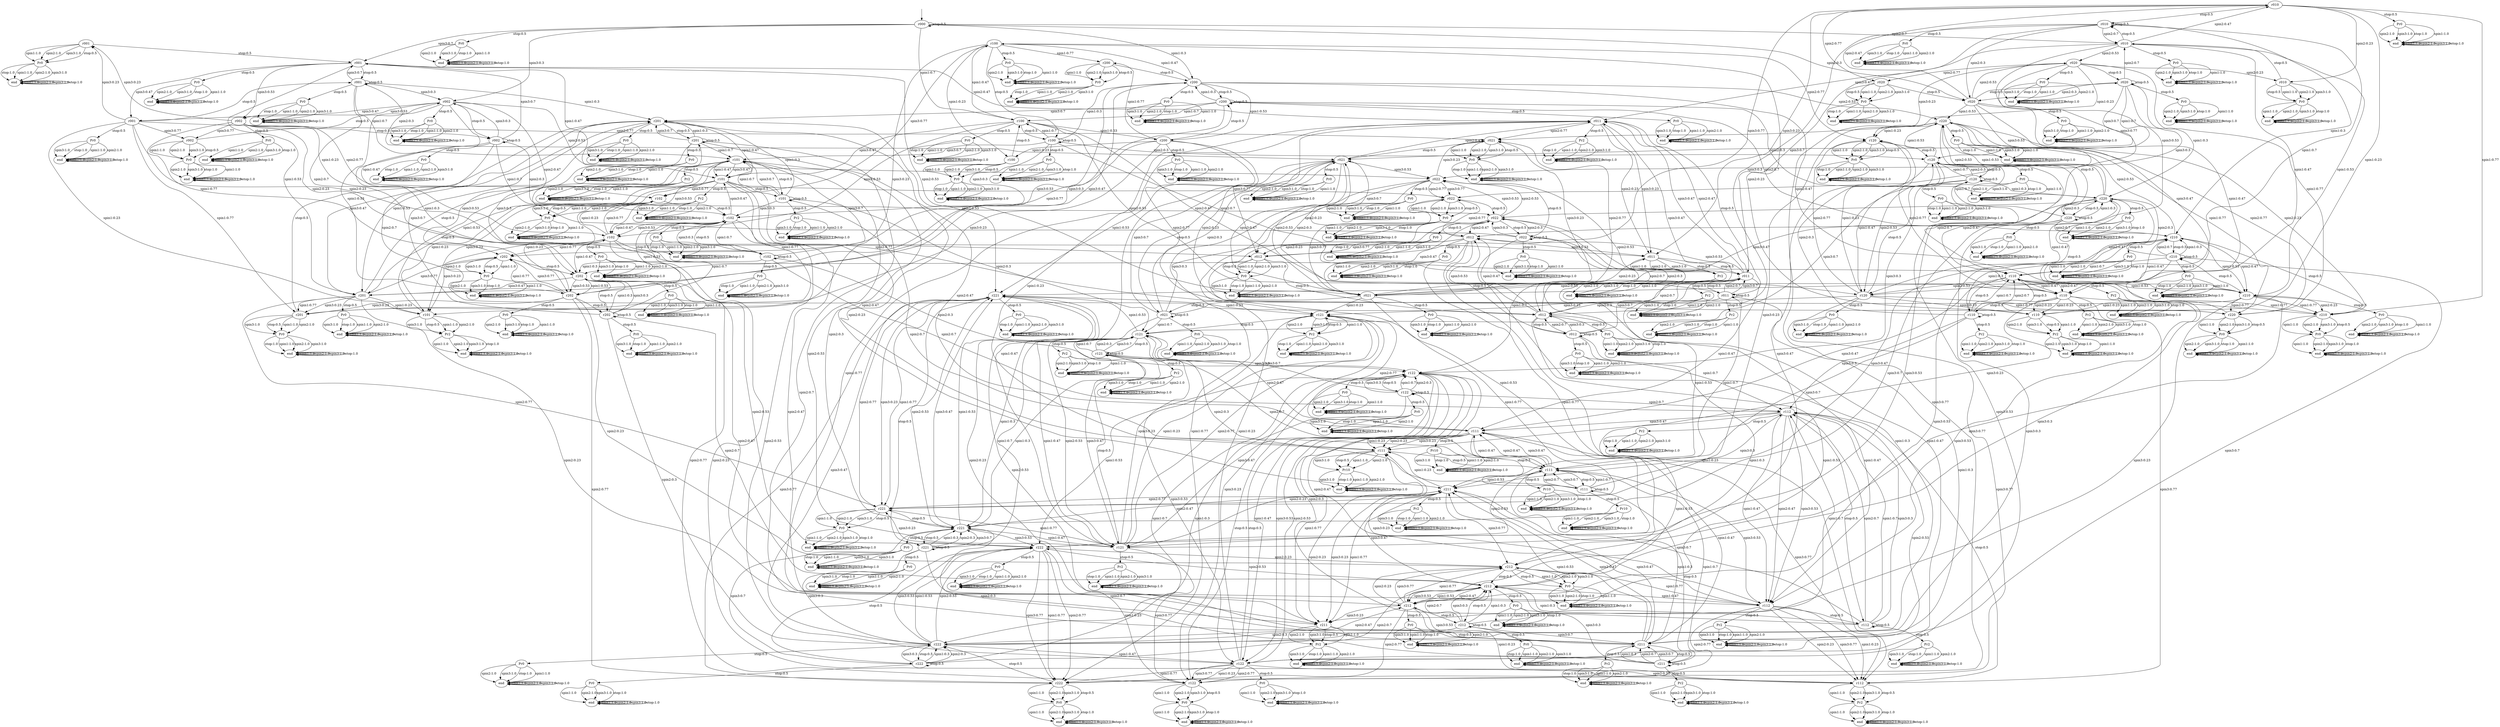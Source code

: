 digraph slot_machine {
263 [label="Pr0"];
308 [label="end"];
163 [label="r012"];
131 [label="Pr0"];
143 [label="end"];
101 [label="r210"];
32 [label="Pr0"];
77 [label="end"];
292 [label="end"];
280 [label="Pr0"];
226 [label="end"];
15 [label="r120"];
19 [label="r201"];
81 [label="r001"];
115 [label="Pr0"];
182 [label="r220"];
49 [label="Pr2"];
244 [label="r022"];
61 [label="end"];
264 [label="Pr0"];
309 [label="end"];
162 [label="r011"];
97 [label="r122"];
144 [label="end"];
132 [label="Pr0"];
198 [label="Pr2"];
33 [label="Pr0"];
78 [label="end"];
119 [label="Pr10"];
281 [label="Pr0"];
293 [label="end"];
227 [label="end"];
18 [label="r200"];
62 [label="end"];
50 [label="Pr0"];
116 [label="Pr2"];
243 [label="r021"];
247 [label="r102"];
265 [label="Pr0"];
310 [label="end"];
199 [label="Pr0"];
211 [label="end"];
1 [label="r001"];
145 [label="end"];
164 [label="r020"];
168 [label="r101"];
34 [label="Pr0"];
79 [label="end"];
103 [label="r212"];
249 [label="r111"];
294 [label="end"];
282 [label="Pr0"];
228 [label="end"];
117 [label="Pr0"];
17 [label="r122"];
51 [label="Pr0"];
184 [label="r222"];
63 [label="end"];
40 [label="Pr10"];
311 [label="end"];
212 [label="end"];
266 [label="Pr2"];
146 [label="end"];
200 [label="Pr2"];
0 [label="r000"];
35 [label="Pr0"];
80 [label="end"];
167 [label="r100"];
102 [label="r211"];
248 [label="r110"];
283 [label="Pr0"];
295 [label="end"];
229 [label="end"];
16 [label="r121"];
20 [label="r202"];
64 [label="end"];
82 [label="r002"];
52 [label="Pr0"];
118 [label="Pr2"];
183 [label="r221"];
104 [label="r220"];
267 [label="Pr0"];
312 [label="end"];
201 [label="Pr0"];
213 [label="end"];
147 [label="end"];
36 [label="Pr0"];
166 [label="r022"];
296 [label="end"];
185 [label="Pr0"];
230 [label="end"];
284 [label="Pr2"];
254 [label="r200"];
53 [label="Pr0"];
65 [label="end"];
22 [label="r211"];
84 [label="r011"];
268 [label="Pr0"];
313 [label="end"];
214 [label="end"];
202 [label="Pr0"];
148 [label="end"];
2 [label="r002"];
37 [label="Pr2"];
165 [label="r021"];
169 [label="r102"];
285 [label="Pr0"];
250 [label="r112"];
297 [label="end"];
186 [label="Pr0"];
231 [label="end"];
66 [label="end"];
120 [label="Pr2"];
21 [label="r210"];
83 [label="r010"];
171 [label="r111"];
269 [label="Pr0"];
314 [label="end"];
106 [label="r222"];
203 [label="Pr0"];
215 [label="end"];
149 [label="end"];
275 [label="Pr10"];
38 [label="Pr0"];
4 [label="r011"];
298 [label="end"];
286 [label="Pr0"];
89 [label="r100"];
187 [label="Pr0"];
232 [label="end"];
121 [label="Pr0"];
252 [label="r121"];
256 [label="r202"];
133 [label="end"];
67 [label="end"];
170 [label="r110"];
270 [label="Pr0"];
105 [label="r221"];
216 [label="end"];
204 [label="Pr0"];
150 [label="end"];
39 [label="Pr2"];
3 [label="r010"];
287 [label="Pr0"];
299 [label="end"];
233 [label="end"];
134 [label="end"];
188 [label="Pr2"];
68 [label="end"];
251 [label="r120"];
255 [label="r201"];
122 [label="Pr2"];
23 [label="r212"];
85 [label="r012"];
271 [label="Pr0"];
205 [label="Pr0"];
9 [label="r100"];
217 [label="end"];
176 [label="r200"];
151 [label="end"];
238 [label="r002"];
258 [label="r211"];
300 [label="end"];
288 [label="Pr0"];
189 [label="Pr0"];
234 [label="end"];
25 [label="r221"];
87 [label="r021"];
91 [label="r102"];
123 [label="Pr0"];
135 [label="end"];
69 [label="end"];
172 [label="r112"];
218 [label="end"];
272 [label="Pr2"];
107 [label="Pr0"];
152 [label="end"];
206 [label="Pr2"];
41 [label="Pr2"];
237 [label="r001"];
257 [label="r210"];
5 [label="r012"];
301 [label="end"];
190 [label="Pr0"];
235 [label="end"];
24 [label="r220"];
86 [label="r020"];
90 [label="r101"];
136 [label="end"];
124 [label="Pr0"];
70 [label="end"];
253 [label="r122"];
273 [label="Pr0"];
207 [label="Pr0"];
219 [label="end"];
7 [label="r021"];
11 [label="r102"];
108 [label="Pr0"];
153 [label="end"];
54 [label="end"];
174 [label="r121"];
178 [label="r202"];
42 [label="Pr0"];
302 [label="end"];
191 [label="Pr0"];
236 [label="end"];
125 [label="Pr0"];
137 [label="end"];
71 [label="end"];
92 [label="r110"];
197 [label="Pr10"];
239 [label="r010"];
220 [label="end"];
208 [label="Pr0"];
274 [label="Pr2"];
109 [label="Pr0"];
154 [label="end"];
6 [label="r020"];
10 [label="r101"];
43 [label="Pr2"];
173 [label="r120"];
177 [label="r201"];
55 [label="end"];
259 [label="r212"];
303 [label="end"];
192 [label="Pr0"];
138 [label="end"];
126 [label="Pr0"];
26 [label="r222"];
27 [label="Pr0"];
72 [label="end"];
88 [label="r022"];
209 [label="Pr0"];
221 [label="end"];
155 [label="end"];
56 [label="end"];
44 [label="Pr0"];
110 [label="Pr2"];
12 [label="r110"];
98 [label="r200"];
304 [label="end"];
193 [label="Pr0"];
127 [label="Pr0"];
261 [label="r221"];
139 [label="end"];
28 [label="Pr0"];
73 [label="end"];
159 [label="r001"];
94 [label="r112"];
179 [label="r210"];
241 [label="r012"];
222 [label="end"];
210 [label="Pr0"];
276 [label="Pr2"];
111 [label="Pr0"];
156 [label="end"];
45 [label="Pr0"];
8 [label="r022"];
57 [label="end"];
175 [label="r122"];
305 [label="end"];
140 [label="end"];
260 [label="r220"];
194 [label="Pr2"];
29 [label="Pr0"];
74 [label="end"];
128 [label="Pr2"];
93 [label="r111"];
277 [label="Pr0"];
240 [label="r011"];
289 [label="end"];
223 [label="end"];
112 [label="Pr0"];
157 [label="end"];
58 [label="end"];
46 [label="Pr0"];
14 [label="r112"];
161 [label="r010"];
306 [label="end"];
96 [label="r121"];
100 [label="r202"];
195 [label="Pr0"];
129 [label="Pr0"];
141 [label="end"];
30 [label="Pr0"];
75 [label="end"];
181 [label="r212"];
290 [label="end"];
224 [label="end"];
278 [label="Pr2"];
113 [label="Pr0"];
158 [label="end"];
47 [label="Pr0"];
242 [label="r020"];
246 [label="r101"];
59 [label="end"];
13 [label="r111"];
307 [label="end"];
95 [label="r120"];
99 [label="r201"];
142 [label="end"];
130 [label="Pr0"];
196 [label="Pr2"];
76 [label="end"];
262 [label="r222"];
31 [label="Pr2"];
160 [label="r002"];
279 [label="Pr0"];
180 [label="r211"];
291 [label="end"];
225 [label="end"];
114 [label="Pr0"];
60 [label="end"];
245 [label="r100"];
48 [label="Pr0"];
263 -> 289  [label="spin1:1.0"];
263 -> 289  [label="spin2:1.0"];
263 -> 289  [label="spin3:1.0"];
263 -> 289  [label="stop:1.0"];
308 -> 308  [label="spin1:1.0"];
308 -> 308  [label="spin2:1.0"];
308 -> 308  [label="spin3:1.0"];
308 -> 308  [label="stop:1.0"];
163 -> 250  [label="spin1:0.23"];
163 -> 259  [label="spin1:0.77"];
163 -> 244  [label="spin2:0.77"];
163 -> 241  [label="spin2:0.23"];
163 -> 240  [label="spin3:0.23"];
163 -> 241  [label="spin3:0.77"];
163 -> 5  [label="stop:0.5"];
163 -> 189  [label="stop:0.5"];
131 -> 157  [label="spin1:1.0"];
131 -> 157  [label="spin2:1.0"];
131 -> 157  [label="spin3:1.0"];
131 -> 157  [label="stop:1.0"];
143 -> 143  [label="spin1:1.0"];
143 -> 143  [label="spin2:1.0"];
143 -> 143  [label="spin3:1.0"];
143 -> 143  [label="stop:1.0"];
101 -> 170  [label="spin1:0.47"];
101 -> 179  [label="spin1:0.53"];
101 -> 179  [label="spin2:0.47"];
101 -> 182  [label="spin2:0.53"];
101 -> 180  [label="spin3:0.47"];
101 -> 181  [label="spin3:0.53"];
101 -> 21  [label="stop:0.5"];
101 -> 127  [label="stop:0.5"];
32 -> 59  [label="spin1:1.0"];
32 -> 59  [label="spin2:1.0"];
32 -> 59  [label="spin3:1.0"];
32 -> 59  [label="stop:1.0"];
77 -> 77  [label="spin1:1.0"];
77 -> 77  [label="spin2:1.0"];
77 -> 77  [label="spin3:1.0"];
77 -> 77  [label="stop:1.0"];
292 -> 292  [label="spin1:1.0"];
292 -> 292  [label="spin2:1.0"];
292 -> 292  [label="spin3:1.0"];
292 -> 292  [label="stop:1.0"];
280 -> 306  [label="spin1:1.0"];
280 -> 306  [label="spin2:1.0"];
280 -> 306  [label="spin3:1.0"];
280 -> 306  [label="stop:1.0"];
226 -> 226  [label="spin1:1.0"];
226 -> 226  [label="spin2:1.0"];
226 -> 226  [label="spin3:1.0"];
226 -> 226  [label="stop:1.0"];
15 -> 95  [label="spin1:0.7"];
15 -> 104  [label="spin1:0.3"];
15 -> 92  [label="spin2:0.7"];
15 -> 95  [label="spin2:0.3"];
15 -> 96  [label="spin3:0.7"];
15 -> 97  [label="spin3:0.3"];
15 -> 15  [label="stop:0.5"];
15 -> 42  [label="stop:0.5"];
19 -> 90  [label="spin1:0.7"];
19 -> 99  [label="spin1:0.3"];
19 -> 102  [label="spin2:0.7"];
19 -> 105  [label="spin2:0.3"];
19 -> 99  [label="spin3:0.7"];
19 -> 100  [label="spin3:0.3"];
19 -> 19  [label="stop:0.5"];
19 -> 46  [label="stop:0.5"];
81 -> 168  [label="spin1:0.47"];
81 -> 177  [label="spin1:0.53"];
81 -> 162  [label="spin2:0.47"];
81 -> 165  [label="spin2:0.53"];
81 -> 159  [label="spin3:0.47"];
81 -> 160  [label="spin3:0.53"];
81 -> 1  [label="stop:0.5"];
81 -> 107  [label="stop:0.5"];
115 -> 141  [label="spin1:1.0"];
115 -> 141  [label="spin2:1.0"];
115 -> 141  [label="spin3:1.0"];
115 -> 141  [label="stop:1.0"];
182 -> 260  [label="spin1:0.77"];
182 -> 251  [label="spin1:0.23"];
182 -> 257  [label="spin2:0.23"];
182 -> 260  [label="spin2:0.77"];
182 -> 261  [label="spin3:0.23"];
182 -> 262  [label="spin3:0.77"];
182 -> 24  [label="stop:0.5"];
182 -> 208  [label="stop:0.5"];
49 -> 76  [label="spin1:1.0"];
49 -> 76  [label="spin2:1.0"];
49 -> 76  [label="spin3:1.0"];
49 -> 76  [label="stop:1.0"];
244 -> 270  [label="spin1:1.0"];
244 -> 270  [label="spin2:1.0"];
244 -> 270  [label="spin3:1.0"];
244 -> 270  [label="stop:0.5"];
244 -> 88  [label="stop:0.5"];
61 -> 61  [label="spin1:1.0"];
61 -> 61  [label="spin2:1.0"];
61 -> 61  [label="spin3:1.0"];
61 -> 61  [label="stop:1.0"];
264 -> 290  [label="spin1:1.0"];
264 -> 290  [label="spin2:1.0"];
264 -> 290  [label="spin3:1.0"];
264 -> 290  [label="stop:1.0"];
309 -> 309  [label="spin1:1.0"];
309 -> 309  [label="spin2:1.0"];
309 -> 309  [label="spin3:1.0"];
309 -> 309  [label="stop:1.0"];
162 -> 249  [label="spin1:0.23"];
162 -> 258  [label="spin1:0.77"];
162 -> 243  [label="spin2:0.77"];
162 -> 240  [label="spin2:0.23"];
162 -> 240  [label="spin3:0.23"];
162 -> 241  [label="spin3:0.77"];
162 -> 4  [label="stop:0.5"];
162 -> 188  [label="stop:0.5"];
97 -> 175  [label="spin1:0.47"];
97 -> 184  [label="spin1:0.53"];
97 -> 172  [label="spin2:0.47"];
97 -> 175  [label="spin2:0.53"];
97 -> 174  [label="spin3:0.47"];
97 -> 175  [label="spin3:0.53"];
97 -> 17  [label="stop:0.5"];
97 -> 123  [label="stop:0.5"];
144 -> 144  [label="spin1:1.0"];
144 -> 144  [label="spin2:1.0"];
144 -> 144  [label="spin3:1.0"];
144 -> 144  [label="stop:1.0"];
132 -> 158  [label="spin1:1.0"];
132 -> 158  [label="spin2:1.0"];
132 -> 158  [label="spin3:1.0"];
132 -> 158  [label="stop:1.0"];
198 -> 224  [label="spin1:1.0"];
198 -> 224  [label="spin2:1.0"];
198 -> 224  [label="spin3:1.0"];
198 -> 224  [label="stop:1.0"];
33 -> 60  [label="spin1:1.0"];
33 -> 60  [label="spin2:1.0"];
33 -> 60  [label="spin3:1.0"];
33 -> 60  [label="stop:1.0"];
78 -> 78  [label="spin1:1.0"];
78 -> 78  [label="spin2:1.0"];
78 -> 78  [label="spin3:1.0"];
78 -> 78  [label="stop:1.0"];
119 -> 145  [label="spin1:1.0"];
119 -> 145  [label="spin2:1.0"];
119 -> 145  [label="spin3:1.0"];
119 -> 145  [label="stop:1.0"];
281 -> 307  [label="spin1:1.0"];
281 -> 307  [label="spin2:1.0"];
281 -> 307  [label="spin3:1.0"];
281 -> 307  [label="stop:1.0"];
293 -> 293  [label="spin1:1.0"];
293 -> 293  [label="spin2:1.0"];
293 -> 293  [label="spin3:1.0"];
293 -> 293  [label="stop:1.0"];
227 -> 227  [label="spin1:1.0"];
227 -> 227  [label="spin2:1.0"];
227 -> 227  [label="spin3:1.0"];
227 -> 227  [label="stop:1.0"];
18 -> 89  [label="spin1:0.7"];
18 -> 98  [label="spin1:0.3"];
18 -> 101  [label="spin2:0.7"];
18 -> 104  [label="spin2:0.3"];
18 -> 99  [label="spin3:0.7"];
18 -> 100  [label="spin3:0.3"];
18 -> 18  [label="stop:0.5"];
18 -> 45  [label="stop:0.5"];
62 -> 62  [label="spin1:1.0"];
62 -> 62  [label="spin2:1.0"];
62 -> 62  [label="spin3:1.0"];
62 -> 62  [label="stop:1.0"];
50 -> 77  [label="spin1:1.0"];
50 -> 77  [label="spin2:1.0"];
50 -> 77  [label="spin3:1.0"];
50 -> 77  [label="stop:1.0"];
116 -> 142  [label="spin1:1.0"];
116 -> 142  [label="spin2:1.0"];
116 -> 142  [label="spin3:1.0"];
116 -> 142  [label="stop:1.0"];
243 -> 269  [label="spin1:1.0"];
243 -> 269  [label="spin2:1.0"];
243 -> 269  [label="spin3:1.0"];
243 -> 87  [label="stop:0.5"];
243 -> 269  [label="stop:0.5"];
247 -> 273  [label="spin1:1.0"];
247 -> 273  [label="spin2:1.0"];
247 -> 273  [label="spin3:1.0"];
247 -> 91  [label="stop:0.5"];
247 -> 273  [label="stop:0.5"];
265 -> 291  [label="spin1:1.0"];
265 -> 291  [label="spin2:1.0"];
265 -> 291  [label="spin3:1.0"];
265 -> 291  [label="stop:1.0"];
310 -> 310  [label="spin1:1.0"];
310 -> 310  [label="spin2:1.0"];
310 -> 310  [label="spin3:1.0"];
310 -> 310  [label="stop:1.0"];
199 -> 225  [label="spin1:1.0"];
199 -> 225  [label="spin2:1.0"];
199 -> 225  [label="spin3:1.0"];
199 -> 225  [label="stop:1.0"];
211 -> 211  [label="spin1:1.0"];
211 -> 211  [label="spin2:1.0"];
211 -> 211  [label="spin3:1.0"];
211 -> 211  [label="stop:1.0"];
1 -> 90  [label="spin1:0.7"];
1 -> 99  [label="spin1:0.3"];
1 -> 84  [label="spin2:0.7"];
1 -> 87  [label="spin2:0.3"];
1 -> 81  [label="spin3:0.7"];
1 -> 82  [label="spin3:0.3"];
1 -> 1  [label="stop:0.5"];
1 -> 28  [label="stop:0.5"];
145 -> 145  [label="spin1:1.0"];
145 -> 145  [label="spin2:1.0"];
145 -> 145  [label="spin3:1.0"];
145 -> 145  [label="stop:1.0"];
164 -> 251  [label="spin1:0.23"];
164 -> 260  [label="spin1:0.77"];
164 -> 242  [label="spin2:0.77"];
164 -> 239  [label="spin2:0.23"];
164 -> 243  [label="spin3:0.23"];
164 -> 244  [label="spin3:0.77"];
164 -> 6  [label="stop:0.5"];
164 -> 190  [label="stop:0.5"];
168 -> 246  [label="spin1:0.23"];
168 -> 255  [label="spin1:0.77"];
168 -> 249  [label="spin2:0.23"];
168 -> 252  [label="spin2:0.77"];
168 -> 246  [label="spin3:0.23"];
168 -> 247  [label="spin3:0.77"];
168 -> 10  [label="stop:0.5"];
168 -> 194  [label="stop:0.5"];
34 -> 61  [label="spin1:1.0"];
34 -> 61  [label="spin2:1.0"];
34 -> 61  [label="spin3:1.0"];
34 -> 61  [label="stop:1.0"];
79 -> 79  [label="spin1:1.0"];
79 -> 79  [label="spin2:1.0"];
79 -> 79  [label="spin3:1.0"];
79 -> 79  [label="stop:1.0"];
103 -> 172  [label="spin1:0.47"];
103 -> 181  [label="spin1:0.53"];
103 -> 181  [label="spin2:0.47"];
103 -> 184  [label="spin2:0.53"];
103 -> 180  [label="spin3:0.47"];
103 -> 181  [label="spin3:0.53"];
103 -> 129  [label="stop:0.5"];
103 -> 23  [label="stop:0.5"];
249 -> 275  [label="spin1:1.0"];
249 -> 275  [label="spin2:1.0"];
249 -> 275  [label="spin3:1.0"];
249 -> 93  [label="stop:0.5"];
249 -> 275  [label="stop:0.5"];
294 -> 294  [label="spin1:1.0"];
294 -> 294  [label="spin2:1.0"];
294 -> 294  [label="spin3:1.0"];
294 -> 294  [label="stop:1.0"];
282 -> 308  [label="spin1:1.0"];
282 -> 308  [label="spin2:1.0"];
282 -> 308  [label="spin3:1.0"];
282 -> 308  [label="stop:1.0"];
228 -> 228  [label="spin1:1.0"];
228 -> 228  [label="spin2:1.0"];
228 -> 228  [label="spin3:1.0"];
228 -> 228  [label="stop:1.0"];
117 -> 143  [label="spin1:1.0"];
117 -> 143  [label="spin2:1.0"];
117 -> 143  [label="spin3:1.0"];
117 -> 143  [label="stop:1.0"];
17 -> 97  [label="spin1:0.7"];
17 -> 106  [label="spin1:0.3"];
17 -> 94  [label="spin2:0.7"];
17 -> 97  [label="spin2:0.3"];
17 -> 96  [label="spin3:0.7"];
17 -> 97  [label="spin3:0.3"];
17 -> 17  [label="stop:0.5"];
17 -> 44  [label="stop:0.5"];
51 -> 78  [label="spin1:1.0"];
51 -> 78  [label="spin2:1.0"];
51 -> 78  [label="spin3:1.0"];
51 -> 78  [label="stop:1.0"];
184 -> 262  [label="spin1:0.77"];
184 -> 253  [label="spin1:0.23"];
184 -> 259  [label="spin2:0.23"];
184 -> 262  [label="spin2:0.77"];
184 -> 261  [label="spin3:0.23"];
184 -> 262  [label="spin3:0.77"];
184 -> 210  [label="stop:0.5"];
184 -> 26  [label="stop:0.5"];
63 -> 63  [label="spin1:1.0"];
63 -> 63  [label="spin2:1.0"];
63 -> 63  [label="spin3:1.0"];
63 -> 63  [label="stop:1.0"];
40 -> 67  [label="spin1:1.0"];
40 -> 67  [label="spin2:1.0"];
40 -> 67  [label="spin3:1.0"];
40 -> 67  [label="stop:1.0"];
311 -> 311  [label="spin1:1.0"];
311 -> 311  [label="spin2:1.0"];
311 -> 311  [label="spin3:1.0"];
311 -> 311  [label="stop:1.0"];
212 -> 212  [label="spin1:1.0"];
212 -> 212  [label="spin2:1.0"];
212 -> 212  [label="spin3:1.0"];
212 -> 212  [label="stop:1.0"];
266 -> 292  [label="spin1:1.0"];
266 -> 292  [label="spin2:1.0"];
266 -> 292  [label="spin3:1.0"];
266 -> 292  [label="stop:1.0"];
146 -> 146  [label="spin1:1.0"];
146 -> 146  [label="spin2:1.0"];
146 -> 146  [label="spin3:1.0"];
146 -> 146  [label="stop:1.0"];
200 -> 226  [label="spin1:1.0"];
200 -> 226  [label="spin2:1.0"];
200 -> 226  [label="spin3:1.0"];
200 -> 226  [label="stop:1.0"];
0 -> 89  [label="spin1:0.7"];
0 -> 98  [label="spin1:0.3"];
0 -> 83  [label="spin2:0.7"];
0 -> 86  [label="spin2:0.3"];
0 -> 81  [label="spin3:0.7"];
0 -> 82  [label="spin3:0.3"];
0 -> 0  [label="stop:0.5"];
0 -> 27  [label="stop:0.5"];
35 -> 62  [label="spin1:1.0"];
35 -> 62  [label="spin2:1.0"];
35 -> 62  [label="spin3:1.0"];
35 -> 62  [label="stop:1.0"];
80 -> 80  [label="spin1:1.0"];
80 -> 80  [label="spin2:1.0"];
80 -> 80  [label="spin3:1.0"];
80 -> 80  [label="stop:1.0"];
167 -> 245  [label="spin1:0.23"];
167 -> 254  [label="spin1:0.77"];
167 -> 248  [label="spin2:0.23"];
167 -> 251  [label="spin2:0.77"];
167 -> 246  [label="spin3:0.23"];
167 -> 247  [label="spin3:0.77"];
167 -> 9  [label="stop:0.5"];
167 -> 193  [label="stop:0.5"];
102 -> 171  [label="spin1:0.47"];
102 -> 180  [label="spin1:0.53"];
102 -> 180  [label="spin2:0.47"];
102 -> 183  [label="spin2:0.53"];
102 -> 180  [label="spin3:0.47"];
102 -> 181  [label="spin3:0.53"];
102 -> 128  [label="stop:0.5"];
102 -> 22  [label="stop:0.5"];
248 -> 274  [label="spin1:1.0"];
248 -> 274  [label="spin2:1.0"];
248 -> 274  [label="spin3:1.0"];
248 -> 92  [label="stop:0.5"];
248 -> 274  [label="stop:0.5"];
283 -> 309  [label="spin1:1.0"];
283 -> 309  [label="spin2:1.0"];
283 -> 309  [label="spin3:1.0"];
283 -> 309  [label="stop:1.0"];
295 -> 295  [label="spin1:1.0"];
295 -> 295  [label="spin2:1.0"];
295 -> 295  [label="spin3:1.0"];
295 -> 295  [label="stop:1.0"];
229 -> 229  [label="spin1:1.0"];
229 -> 229  [label="spin2:1.0"];
229 -> 229  [label="spin3:1.0"];
229 -> 229  [label="stop:1.0"];
16 -> 96  [label="spin1:0.7"];
16 -> 105  [label="spin1:0.3"];
16 -> 93  [label="spin2:0.7"];
16 -> 96  [label="spin2:0.3"];
16 -> 96  [label="spin3:0.7"];
16 -> 97  [label="spin3:0.3"];
16 -> 16  [label="stop:0.5"];
16 -> 43  [label="stop:0.5"];
20 -> 91  [label="spin1:0.7"];
20 -> 100  [label="spin1:0.3"];
20 -> 103  [label="spin2:0.7"];
20 -> 106  [label="spin2:0.3"];
20 -> 99  [label="spin3:0.7"];
20 -> 100  [label="spin3:0.3"];
20 -> 20  [label="stop:0.5"];
20 -> 47  [label="stop:0.5"];
64 -> 64  [label="spin1:1.0"];
64 -> 64  [label="spin2:1.0"];
64 -> 64  [label="spin3:1.0"];
64 -> 64  [label="stop:1.0"];
82 -> 169  [label="spin1:0.47"];
82 -> 178  [label="spin1:0.53"];
82 -> 163  [label="spin2:0.47"];
82 -> 166  [label="spin2:0.53"];
82 -> 159  [label="spin3:0.47"];
82 -> 160  [label="spin3:0.53"];
82 -> 2  [label="stop:0.5"];
82 -> 108  [label="stop:0.5"];
52 -> 79  [label="spin1:1.0"];
52 -> 79  [label="spin2:1.0"];
52 -> 79  [label="spin3:1.0"];
52 -> 79  [label="stop:1.0"];
118 -> 144  [label="spin1:1.0"];
118 -> 144  [label="spin2:1.0"];
118 -> 144  [label="spin3:1.0"];
118 -> 144  [label="stop:1.0"];
183 -> 261  [label="spin1:0.77"];
183 -> 252  [label="spin1:0.23"];
183 -> 258  [label="spin2:0.23"];
183 -> 261  [label="spin2:0.77"];
183 -> 261  [label="spin3:0.23"];
183 -> 262  [label="spin3:0.77"];
183 -> 25  [label="stop:0.5"];
183 -> 209  [label="stop:0.5"];
104 -> 173  [label="spin1:0.47"];
104 -> 182  [label="spin1:0.53"];
104 -> 179  [label="spin2:0.47"];
104 -> 182  [label="spin2:0.53"];
104 -> 183  [label="spin3:0.47"];
104 -> 184  [label="spin3:0.53"];
104 -> 130  [label="stop:0.5"];
104 -> 24  [label="stop:0.5"];
267 -> 293  [label="spin1:1.0"];
267 -> 293  [label="spin2:1.0"];
267 -> 293  [label="spin3:1.0"];
267 -> 293  [label="stop:1.0"];
312 -> 312  [label="spin1:1.0"];
312 -> 312  [label="spin2:1.0"];
312 -> 312  [label="spin3:1.0"];
312 -> 312  [label="stop:1.0"];
201 -> 227  [label="spin1:1.0"];
201 -> 227  [label="spin2:1.0"];
201 -> 227  [label="spin3:1.0"];
201 -> 227  [label="stop:1.0"];
213 -> 213  [label="spin1:1.0"];
213 -> 213  [label="spin2:1.0"];
213 -> 213  [label="spin3:1.0"];
213 -> 213  [label="stop:1.0"];
147 -> 147  [label="spin1:1.0"];
147 -> 147  [label="spin2:1.0"];
147 -> 147  [label="spin3:1.0"];
147 -> 147  [label="stop:1.0"];
36 -> 63  [label="spin1:1.0"];
36 -> 63  [label="spin2:1.0"];
36 -> 63  [label="spin3:1.0"];
36 -> 63  [label="stop:1.0"];
166 -> 253  [label="spin1:0.23"];
166 -> 262  [label="spin1:0.77"];
166 -> 244  [label="spin2:0.77"];
166 -> 241  [label="spin2:0.23"];
166 -> 243  [label="spin3:0.23"];
166 -> 244  [label="spin3:0.77"];
166 -> 8  [label="stop:0.5"];
166 -> 192  [label="stop:0.5"];
296 -> 296  [label="spin1:1.0"];
296 -> 296  [label="spin2:1.0"];
296 -> 296  [label="spin3:1.0"];
296 -> 296  [label="stop:1.0"];
185 -> 211  [label="spin1:1.0"];
185 -> 211  [label="spin2:1.0"];
185 -> 211  [label="spin3:1.0"];
185 -> 211  [label="stop:1.0"];
230 -> 230  [label="spin1:1.0"];
230 -> 230  [label="spin2:1.0"];
230 -> 230  [label="spin3:1.0"];
230 -> 230  [label="stop:1.0"];
284 -> 310  [label="spin1:1.0"];
284 -> 310  [label="spin2:1.0"];
284 -> 310  [label="spin3:1.0"];
284 -> 310  [label="stop:1.0"];
254 -> 280  [label="spin1:1.0"];
254 -> 280  [label="spin2:1.0"];
254 -> 280  [label="spin3:1.0"];
254 -> 98  [label="stop:0.5"];
254 -> 280  [label="stop:0.5"];
53 -> 80  [label="spin1:1.0"];
53 -> 80  [label="spin2:1.0"];
53 -> 80  [label="spin3:1.0"];
53 -> 80  [label="stop:1.0"];
65 -> 65  [label="spin1:1.0"];
65 -> 65  [label="spin2:1.0"];
65 -> 65  [label="spin3:1.0"];
65 -> 65  [label="stop:1.0"];
22 -> 93  [label="spin1:0.7"];
22 -> 102  [label="spin1:0.3"];
22 -> 102  [label="spin2:0.7"];
22 -> 105  [label="spin2:0.3"];
22 -> 102  [label="spin3:0.7"];
22 -> 103  [label="spin3:0.3"];
22 -> 22  [label="stop:0.5"];
22 -> 49  [label="stop:0.5"];
84 -> 171  [label="spin1:0.47"];
84 -> 180  [label="spin1:0.53"];
84 -> 162  [label="spin2:0.47"];
84 -> 165  [label="spin2:0.53"];
84 -> 162  [label="spin3:0.47"];
84 -> 163  [label="spin3:0.53"];
84 -> 4  [label="stop:0.5"];
84 -> 110  [label="stop:0.5"];
268 -> 294  [label="spin1:1.0"];
268 -> 294  [label="spin2:1.0"];
268 -> 294  [label="spin3:1.0"];
268 -> 294  [label="stop:1.0"];
313 -> 313  [label="spin1:1.0"];
313 -> 313  [label="spin2:1.0"];
313 -> 313  [label="spin3:1.0"];
313 -> 313  [label="stop:1.0"];
214 -> 214  [label="spin1:1.0"];
214 -> 214  [label="spin2:1.0"];
214 -> 214  [label="spin3:1.0"];
214 -> 214  [label="stop:1.0"];
202 -> 228  [label="spin1:1.0"];
202 -> 228  [label="spin2:1.0"];
202 -> 228  [label="spin3:1.0"];
202 -> 228  [label="stop:1.0"];
148 -> 148  [label="spin1:1.0"];
148 -> 148  [label="spin2:1.0"];
148 -> 148  [label="spin3:1.0"];
148 -> 148  [label="stop:1.0"];
2 -> 91  [label="spin1:0.7"];
2 -> 100  [label="spin1:0.3"];
2 -> 85  [label="spin2:0.7"];
2 -> 88  [label="spin2:0.3"];
2 -> 81  [label="spin3:0.7"];
2 -> 82  [label="spin3:0.3"];
2 -> 2  [label="stop:0.5"];
2 -> 29  [label="stop:0.5"];
37 -> 64  [label="spin1:1.0"];
37 -> 64  [label="spin2:1.0"];
37 -> 64  [label="spin3:1.0"];
37 -> 64  [label="stop:1.0"];
165 -> 252  [label="spin1:0.23"];
165 -> 261  [label="spin1:0.77"];
165 -> 243  [label="spin2:0.77"];
165 -> 240  [label="spin2:0.23"];
165 -> 243  [label="spin3:0.23"];
165 -> 244  [label="spin3:0.77"];
165 -> 7  [label="stop:0.5"];
165 -> 191  [label="stop:0.5"];
169 -> 247  [label="spin1:0.23"];
169 -> 256  [label="spin1:0.77"];
169 -> 250  [label="spin2:0.23"];
169 -> 253  [label="spin2:0.77"];
169 -> 246  [label="spin3:0.23"];
169 -> 247  [label="spin3:0.77"];
169 -> 195  [label="stop:0.5"];
169 -> 11  [label="stop:0.5"];
285 -> 311  [label="spin1:1.0"];
285 -> 311  [label="spin2:1.0"];
285 -> 311  [label="spin3:1.0"];
285 -> 311  [label="stop:1.0"];
250 -> 276  [label="spin1:1.0"];
250 -> 276  [label="spin2:1.0"];
250 -> 276  [label="spin3:1.0"];
250 -> 94  [label="stop:0.5"];
250 -> 276  [label="stop:0.5"];
297 -> 297  [label="spin1:1.0"];
297 -> 297  [label="spin2:1.0"];
297 -> 297  [label="spin3:1.0"];
297 -> 297  [label="stop:1.0"];
186 -> 212  [label="spin1:1.0"];
186 -> 212  [label="spin2:1.0"];
186 -> 212  [label="spin3:1.0"];
186 -> 212  [label="stop:1.0"];
231 -> 231  [label="spin1:1.0"];
231 -> 231  [label="spin2:1.0"];
231 -> 231  [label="spin3:1.0"];
231 -> 231  [label="stop:1.0"];
66 -> 66  [label="spin1:1.0"];
66 -> 66  [label="spin2:1.0"];
66 -> 66  [label="spin3:1.0"];
66 -> 66  [label="stop:1.0"];
120 -> 146  [label="spin1:1.0"];
120 -> 146  [label="spin2:1.0"];
120 -> 146  [label="spin3:1.0"];
120 -> 146  [label="stop:1.0"];
21 -> 92  [label="spin1:0.7"];
21 -> 101  [label="spin1:0.3"];
21 -> 101  [label="spin2:0.7"];
21 -> 104  [label="spin2:0.3"];
21 -> 102  [label="spin3:0.7"];
21 -> 103  [label="spin3:0.3"];
21 -> 21  [label="stop:0.5"];
21 -> 48  [label="stop:0.5"];
83 -> 170  [label="spin1:0.47"];
83 -> 179  [label="spin1:0.53"];
83 -> 161  [label="spin2:0.47"];
83 -> 164  [label="spin2:0.53"];
83 -> 162  [label="spin3:0.47"];
83 -> 163  [label="spin3:0.53"];
83 -> 3  [label="stop:0.5"];
83 -> 109  [label="stop:0.5"];
171 -> 249  [label="spin1:0.23"];
171 -> 258  [label="spin1:0.77"];
171 -> 249  [label="spin2:0.23"];
171 -> 252  [label="spin2:0.77"];
171 -> 249  [label="spin3:0.23"];
171 -> 250  [label="spin3:0.77"];
171 -> 197  [label="stop:0.5"];
171 -> 13  [label="stop:0.5"];
269 -> 295  [label="spin1:1.0"];
269 -> 295  [label="spin2:1.0"];
269 -> 295  [label="spin3:1.0"];
269 -> 295  [label="stop:1.0"];
314 -> 314  [label="spin1:1.0"];
314 -> 314  [label="spin2:1.0"];
314 -> 314  [label="spin3:1.0"];
314 -> 314  [label="stop:1.0"];
106 -> 175  [label="spin1:0.47"];
106 -> 184  [label="spin1:0.53"];
106 -> 181  [label="spin2:0.47"];
106 -> 184  [label="spin2:0.53"];
106 -> 183  [label="spin3:0.47"];
106 -> 184  [label="spin3:0.53"];
106 -> 26  [label="stop:0.5"];
106 -> 132  [label="stop:0.5"];
203 -> 229  [label="spin1:1.0"];
203 -> 229  [label="spin2:1.0"];
203 -> 229  [label="spin3:1.0"];
203 -> 229  [label="stop:1.0"];
215 -> 215  [label="spin1:1.0"];
215 -> 215  [label="spin2:1.0"];
215 -> 215  [label="spin3:1.0"];
215 -> 215  [label="stop:1.0"];
149 -> 149  [label="spin1:1.0"];
149 -> 149  [label="spin2:1.0"];
149 -> 149  [label="spin3:1.0"];
149 -> 149  [label="stop:1.0"];
275 -> 301  [label="spin1:1.0"];
275 -> 301  [label="spin2:1.0"];
275 -> 301  [label="spin3:1.0"];
275 -> 301  [label="stop:1.0"];
38 -> 65  [label="spin1:1.0"];
38 -> 65  [label="spin2:1.0"];
38 -> 65  [label="spin3:1.0"];
38 -> 65  [label="stop:1.0"];
4 -> 93  [label="spin1:0.7"];
4 -> 102  [label="spin1:0.3"];
4 -> 84  [label="spin2:0.7"];
4 -> 87  [label="spin2:0.3"];
4 -> 84  [label="spin3:0.7"];
4 -> 85  [label="spin3:0.3"];
4 -> 4  [label="stop:0.5"];
4 -> 31  [label="stop:0.5"];
298 -> 298  [label="spin1:1.0"];
298 -> 298  [label="spin2:1.0"];
298 -> 298  [label="spin3:1.0"];
298 -> 298  [label="stop:1.0"];
286 -> 312  [label="spin1:1.0"];
286 -> 312  [label="spin2:1.0"];
286 -> 312  [label="spin3:1.0"];
286 -> 312  [label="stop:1.0"];
89 -> 167  [label="spin1:0.47"];
89 -> 176  [label="spin1:0.53"];
89 -> 173  [label="spin2:0.53"];
89 -> 170  [label="spin2:0.47"];
89 -> 168  [label="spin3:0.47"];
89 -> 169  [label="spin3:0.53"];
89 -> 9  [label="stop:0.5"];
89 -> 115  [label="stop:0.5"];
187 -> 213  [label="spin1:1.0"];
187 -> 213  [label="spin2:1.0"];
187 -> 213  [label="spin3:1.0"];
187 -> 213  [label="stop:1.0"];
232 -> 232  [label="spin1:1.0"];
232 -> 232  [label="spin2:1.0"];
232 -> 232  [label="spin3:1.0"];
232 -> 232  [label="stop:1.0"];
121 -> 147  [label="spin1:1.0"];
121 -> 147  [label="spin2:1.0"];
121 -> 147  [label="spin3:1.0"];
121 -> 147  [label="stop:1.0"];
252 -> 278  [label="spin1:1.0"];
252 -> 278  [label="spin2:1.0"];
252 -> 278  [label="spin3:1.0"];
252 -> 96  [label="stop:0.5"];
252 -> 278  [label="stop:0.5"];
256 -> 282  [label="spin1:1.0"];
256 -> 282  [label="spin2:1.0"];
256 -> 282  [label="spin3:1.0"];
256 -> 100  [label="stop:0.5"];
256 -> 282  [label="stop:0.5"];
133 -> 133  [label="spin1:1.0"];
133 -> 133  [label="spin2:1.0"];
133 -> 133  [label="spin3:1.0"];
133 -> 133  [label="stop:1.0"];
67 -> 67  [label="spin1:1.0"];
67 -> 67  [label="spin2:1.0"];
67 -> 67  [label="spin3:1.0"];
67 -> 67  [label="stop:1.0"];
170 -> 248  [label="spin1:0.23"];
170 -> 257  [label="spin1:0.77"];
170 -> 248  [label="spin2:0.23"];
170 -> 251  [label="spin2:0.77"];
170 -> 249  [label="spin3:0.23"];
170 -> 250  [label="spin3:0.77"];
170 -> 12  [label="stop:0.5"];
170 -> 196  [label="stop:0.5"];
270 -> 296  [label="spin1:1.0"];
270 -> 296  [label="spin2:1.0"];
270 -> 296  [label="spin3:1.0"];
270 -> 296  [label="stop:1.0"];
105 -> 174  [label="spin1:0.47"];
105 -> 183  [label="spin1:0.53"];
105 -> 180  [label="spin2:0.47"];
105 -> 183  [label="spin2:0.53"];
105 -> 183  [label="spin3:0.47"];
105 -> 184  [label="spin3:0.53"];
105 -> 25  [label="stop:0.5"];
105 -> 131  [label="stop:0.5"];
216 -> 216  [label="spin1:1.0"];
216 -> 216  [label="spin2:1.0"];
216 -> 216  [label="spin3:1.0"];
216 -> 216  [label="stop:1.0"];
204 -> 230  [label="spin1:1.0"];
204 -> 230  [label="spin2:1.0"];
204 -> 230  [label="spin3:1.0"];
204 -> 230  [label="stop:1.0"];
150 -> 150  [label="spin1:1.0"];
150 -> 150  [label="spin2:1.0"];
150 -> 150  [label="spin3:1.0"];
150 -> 150  [label="stop:1.0"];
39 -> 66  [label="spin1:1.0"];
39 -> 66  [label="spin2:1.0"];
39 -> 66  [label="spin3:1.0"];
39 -> 66  [label="stop:1.0"];
3 -> 92  [label="spin1:0.7"];
3 -> 101  [label="spin1:0.3"];
3 -> 83  [label="spin2:0.7"];
3 -> 86  [label="spin2:0.3"];
3 -> 84  [label="spin3:0.7"];
3 -> 85  [label="spin3:0.3"];
3 -> 3  [label="stop:0.5"];
3 -> 30  [label="stop:0.5"];
287 -> 313  [label="spin1:1.0"];
287 -> 313  [label="spin2:1.0"];
287 -> 313  [label="spin3:1.0"];
287 -> 313  [label="stop:1.0"];
299 -> 299  [label="spin1:1.0"];
299 -> 299  [label="spin2:1.0"];
299 -> 299  [label="spin3:1.0"];
299 -> 299  [label="stop:1.0"];
233 -> 233  [label="spin1:1.0"];
233 -> 233  [label="spin2:1.0"];
233 -> 233  [label="spin3:1.0"];
233 -> 233  [label="stop:1.0"];
134 -> 134  [label="spin1:1.0"];
134 -> 134  [label="spin2:1.0"];
134 -> 134  [label="spin3:1.0"];
134 -> 134  [label="stop:1.0"];
188 -> 214  [label="spin1:1.0"];
188 -> 214  [label="spin2:1.0"];
188 -> 214  [label="spin3:1.0"];
188 -> 214  [label="stop:1.0"];
68 -> 68  [label="spin1:1.0"];
68 -> 68  [label="spin2:1.0"];
68 -> 68  [label="spin3:1.0"];
68 -> 68  [label="stop:1.0"];
251 -> 277  [label="spin1:1.0"];
251 -> 277  [label="spin2:1.0"];
251 -> 277  [label="spin3:1.0"];
251 -> 95  [label="stop:0.5"];
251 -> 277  [label="stop:0.5"];
255 -> 281  [label="spin1:1.0"];
255 -> 281  [label="spin2:1.0"];
255 -> 281  [label="spin3:1.0"];
255 -> 99  [label="stop:0.5"];
255 -> 281  [label="stop:0.5"];
122 -> 148  [label="spin1:1.0"];
122 -> 148  [label="spin2:1.0"];
122 -> 148  [label="spin3:1.0"];
122 -> 148  [label="stop:1.0"];
23 -> 94  [label="spin1:0.7"];
23 -> 103  [label="spin1:0.3"];
23 -> 103  [label="spin2:0.7"];
23 -> 106  [label="spin2:0.3"];
23 -> 102  [label="spin3:0.7"];
23 -> 103  [label="spin3:0.3"];
23 -> 50  [label="stop:0.5"];
23 -> 23  [label="stop:0.5"];
85 -> 172  [label="spin1:0.47"];
85 -> 181  [label="spin1:0.53"];
85 -> 163  [label="spin2:0.47"];
85 -> 166  [label="spin2:0.53"];
85 -> 162  [label="spin3:0.47"];
85 -> 163  [label="spin3:0.53"];
85 -> 5  [label="stop:0.5"];
85 -> 111  [label="stop:0.5"];
271 -> 297  [label="spin1:1.0"];
271 -> 297  [label="spin2:1.0"];
271 -> 297  [label="spin3:1.0"];
271 -> 297  [label="stop:1.0"];
205 -> 231  [label="spin1:1.0"];
205 -> 231  [label="spin2:1.0"];
205 -> 231  [label="spin3:1.0"];
205 -> 231  [label="stop:1.0"];
9 -> 89  [label="spin1:0.7"];
9 -> 98  [label="spin1:0.3"];
9 -> 92  [label="spin2:0.7"];
9 -> 95  [label="spin2:0.3"];
9 -> 90  [label="spin3:0.7"];
9 -> 91  [label="spin3:0.3"];
9 -> 9  [label="stop:0.5"];
9 -> 36  [label="stop:0.5"];
217 -> 217  [label="spin1:1.0"];
217 -> 217  [label="spin2:1.0"];
217 -> 217  [label="spin3:1.0"];
217 -> 217  [label="stop:1.0"];
176 -> 254  [label="spin1:0.77"];
176 -> 245  [label="spin1:0.23"];
176 -> 257  [label="spin2:0.23"];
176 -> 260  [label="spin2:0.77"];
176 -> 255  [label="spin3:0.23"];
176 -> 256  [label="spin3:0.77"];
176 -> 202  [label="stop:0.5"];
176 -> 18  [label="stop:0.5"];
151 -> 151  [label="spin1:1.0"];
151 -> 151  [label="spin2:1.0"];
151 -> 151  [label="spin3:1.0"];
151 -> 151  [label="stop:1.0"];
238 -> 264  [label="spin1:1.0"];
238 -> 264  [label="spin2:1.0"];
238 -> 264  [label="spin3:1.0"];
238 -> 264  [label="stop:0.5"];
238 -> 82  [label="stop:0.5"];
258 -> 284  [label="spin1:1.0"];
258 -> 284  [label="spin2:1.0"];
258 -> 284  [label="spin3:1.0"];
258 -> 102  [label="stop:0.5"];
258 -> 284  [label="stop:0.5"];
300 -> 300  [label="spin1:1.0"];
300 -> 300  [label="spin2:1.0"];
300 -> 300  [label="spin3:1.0"];
300 -> 300  [label="stop:1.0"];
288 -> 314  [label="spin1:1.0"];
288 -> 314  [label="spin2:1.0"];
288 -> 314  [label="spin3:1.0"];
288 -> 314  [label="stop:1.0"];
189 -> 215  [label="spin1:1.0"];
189 -> 215  [label="spin2:1.0"];
189 -> 215  [label="spin3:1.0"];
189 -> 215  [label="stop:1.0"];
234 -> 234  [label="spin1:1.0"];
234 -> 234  [label="spin2:1.0"];
234 -> 234  [label="spin3:1.0"];
234 -> 234  [label="stop:1.0"];
25 -> 96  [label="spin1:0.7"];
25 -> 105  [label="spin1:0.3"];
25 -> 102  [label="spin2:0.7"];
25 -> 105  [label="spin2:0.3"];
25 -> 105  [label="spin3:0.7"];
25 -> 106  [label="spin3:0.3"];
25 -> 25  [label="stop:0.5"];
25 -> 52  [label="stop:0.5"];
87 -> 174  [label="spin1:0.47"];
87 -> 183  [label="spin1:0.53"];
87 -> 162  [label="spin2:0.47"];
87 -> 165  [label="spin2:0.53"];
87 -> 165  [label="spin3:0.47"];
87 -> 166  [label="spin3:0.53"];
87 -> 7  [label="stop:0.5"];
87 -> 113  [label="stop:0.5"];
91 -> 169  [label="spin1:0.47"];
91 -> 178  [label="spin1:0.53"];
91 -> 175  [label="spin2:0.53"];
91 -> 172  [label="spin2:0.47"];
91 -> 168  [label="spin3:0.47"];
91 -> 169  [label="spin3:0.53"];
91 -> 11  [label="stop:0.5"];
91 -> 117  [label="stop:0.5"];
123 -> 149  [label="spin1:1.0"];
123 -> 149  [label="spin2:1.0"];
123 -> 149  [label="spin3:1.0"];
123 -> 149  [label="stop:1.0"];
135 -> 135  [label="spin1:1.0"];
135 -> 135  [label="spin2:1.0"];
135 -> 135  [label="spin3:1.0"];
135 -> 135  [label="stop:1.0"];
69 -> 69  [label="spin1:1.0"];
69 -> 69  [label="spin2:1.0"];
69 -> 69  [label="spin3:1.0"];
69 -> 69  [label="stop:1.0"];
172 -> 250  [label="spin1:0.23"];
172 -> 259  [label="spin1:0.77"];
172 -> 250  [label="spin2:0.23"];
172 -> 253  [label="spin2:0.77"];
172 -> 249  [label="spin3:0.23"];
172 -> 250  [label="spin3:0.77"];
172 -> 14  [label="stop:0.5"];
172 -> 198  [label="stop:0.5"];
218 -> 218  [label="spin1:1.0"];
218 -> 218  [label="spin2:1.0"];
218 -> 218  [label="spin3:1.0"];
218 -> 218  [label="stop:1.0"];
272 -> 298  [label="spin1:1.0"];
272 -> 298  [label="spin2:1.0"];
272 -> 298  [label="spin3:1.0"];
272 -> 298  [label="stop:1.0"];
107 -> 133  [label="spin1:1.0"];
107 -> 133  [label="spin2:1.0"];
107 -> 133  [label="spin3:1.0"];
107 -> 133  [label="stop:1.0"];
152 -> 152  [label="spin1:1.0"];
152 -> 152  [label="spin2:1.0"];
152 -> 152  [label="spin3:1.0"];
152 -> 152  [label="stop:1.0"];
206 -> 232  [label="spin1:1.0"];
206 -> 232  [label="spin2:1.0"];
206 -> 232  [label="spin3:1.0"];
206 -> 232  [label="stop:1.0"];
41 -> 68  [label="spin1:1.0"];
41 -> 68  [label="spin2:1.0"];
41 -> 68  [label="spin3:1.0"];
41 -> 68  [label="stop:1.0"];
237 -> 263  [label="spin1:1.0"];
237 -> 263  [label="spin2:1.0"];
237 -> 263  [label="spin3:1.0"];
237 -> 263  [label="stop:0.5"];
237 -> 81  [label="stop:0.5"];
257 -> 283  [label="spin1:1.0"];
257 -> 283  [label="spin2:1.0"];
257 -> 283  [label="spin3:1.0"];
257 -> 101  [label="stop:0.5"];
257 -> 283  [label="stop:0.5"];
5 -> 94  [label="spin1:0.7"];
5 -> 103  [label="spin1:0.3"];
5 -> 85  [label="spin2:0.7"];
5 -> 88  [label="spin2:0.3"];
5 -> 84  [label="spin3:0.7"];
5 -> 85  [label="spin3:0.3"];
5 -> 5  [label="stop:0.5"];
5 -> 32  [label="stop:0.5"];
301 -> 301  [label="spin1:1.0"];
301 -> 301  [label="spin2:1.0"];
301 -> 301  [label="spin3:1.0"];
301 -> 301  [label="stop:1.0"];
190 -> 216  [label="spin1:1.0"];
190 -> 216  [label="spin2:1.0"];
190 -> 216  [label="spin3:1.0"];
190 -> 216  [label="stop:1.0"];
235 -> 235  [label="spin1:1.0"];
235 -> 235  [label="spin2:1.0"];
235 -> 235  [label="spin3:1.0"];
235 -> 235  [label="stop:1.0"];
24 -> 95  [label="spin1:0.7"];
24 -> 104  [label="spin1:0.3"];
24 -> 101  [label="spin2:0.7"];
24 -> 104  [label="spin2:0.3"];
24 -> 105  [label="spin3:0.7"];
24 -> 106  [label="spin3:0.3"];
24 -> 24  [label="stop:0.5"];
24 -> 51  [label="stop:0.5"];
86 -> 173  [label="spin1:0.47"];
86 -> 182  [label="spin1:0.53"];
86 -> 161  [label="spin2:0.47"];
86 -> 164  [label="spin2:0.53"];
86 -> 165  [label="spin3:0.47"];
86 -> 166  [label="spin3:0.53"];
86 -> 6  [label="stop:0.5"];
86 -> 112  [label="stop:0.5"];
90 -> 168  [label="spin1:0.47"];
90 -> 177  [label="spin1:0.53"];
90 -> 174  [label="spin2:0.53"];
90 -> 171  [label="spin2:0.47"];
90 -> 168  [label="spin3:0.47"];
90 -> 169  [label="spin3:0.53"];
90 -> 116  [label="stop:0.5"];
90 -> 10  [label="stop:0.5"];
136 -> 136  [label="spin1:1.0"];
136 -> 136  [label="spin2:1.0"];
136 -> 136  [label="spin3:1.0"];
136 -> 136  [label="stop:1.0"];
124 -> 150  [label="spin1:1.0"];
124 -> 150  [label="spin2:1.0"];
124 -> 150  [label="spin3:1.0"];
124 -> 150  [label="stop:1.0"];
70 -> 70  [label="spin1:1.0"];
70 -> 70  [label="spin2:1.0"];
70 -> 70  [label="spin3:1.0"];
70 -> 70  [label="stop:1.0"];
253 -> 279  [label="spin1:1.0"];
253 -> 279  [label="spin2:1.0"];
253 -> 279  [label="spin3:1.0"];
253 -> 97  [label="stop:0.5"];
253 -> 279  [label="stop:0.5"];
273 -> 299  [label="spin1:1.0"];
273 -> 299  [label="spin2:1.0"];
273 -> 299  [label="spin3:1.0"];
273 -> 299  [label="stop:1.0"];
207 -> 233  [label="spin1:1.0"];
207 -> 233  [label="spin2:1.0"];
207 -> 233  [label="spin3:1.0"];
207 -> 233  [label="stop:1.0"];
219 -> 219  [label="spin1:1.0"];
219 -> 219  [label="spin2:1.0"];
219 -> 219  [label="spin3:1.0"];
219 -> 219  [label="stop:1.0"];
7 -> 96  [label="spin1:0.7"];
7 -> 105  [label="spin1:0.3"];
7 -> 84  [label="spin2:0.7"];
7 -> 87  [label="spin2:0.3"];
7 -> 87  [label="spin3:0.7"];
7 -> 88  [label="spin3:0.3"];
7 -> 7  [label="stop:0.5"];
7 -> 34  [label="stop:0.5"];
11 -> 91  [label="spin1:0.7"];
11 -> 100  [label="spin1:0.3"];
11 -> 94  [label="spin2:0.7"];
11 -> 97  [label="spin2:0.3"];
11 -> 90  [label="spin3:0.7"];
11 -> 91  [label="spin3:0.3"];
11 -> 11  [label="stop:0.5"];
11 -> 38  [label="stop:0.5"];
108 -> 134  [label="spin1:1.0"];
108 -> 134  [label="spin2:1.0"];
108 -> 134  [label="spin3:1.0"];
108 -> 134  [label="stop:1.0"];
153 -> 153  [label="spin1:1.0"];
153 -> 153  [label="spin2:1.0"];
153 -> 153  [label="spin3:1.0"];
153 -> 153  [label="stop:1.0"];
54 -> 54  [label="spin1:1.0"];
54 -> 54  [label="spin2:1.0"];
54 -> 54  [label="spin3:1.0"];
54 -> 54  [label="stop:1.0"];
174 -> 252  [label="spin1:0.23"];
174 -> 261  [label="spin1:0.77"];
174 -> 249  [label="spin2:0.23"];
174 -> 252  [label="spin2:0.77"];
174 -> 252  [label="spin3:0.23"];
174 -> 253  [label="spin3:0.77"];
174 -> 16  [label="stop:0.5"];
174 -> 200  [label="stop:0.5"];
178 -> 256  [label="spin1:0.77"];
178 -> 247  [label="spin1:0.23"];
178 -> 259  [label="spin2:0.23"];
178 -> 262  [label="spin2:0.77"];
178 -> 255  [label="spin3:0.23"];
178 -> 256  [label="spin3:0.77"];
178 -> 20  [label="stop:0.5"];
178 -> 204  [label="stop:0.5"];
42 -> 69  [label="spin1:1.0"];
42 -> 69  [label="spin2:1.0"];
42 -> 69  [label="spin3:1.0"];
42 -> 69  [label="stop:1.0"];
302 -> 302  [label="spin1:1.0"];
302 -> 302  [label="spin2:1.0"];
302 -> 302  [label="spin3:1.0"];
302 -> 302  [label="stop:1.0"];
191 -> 217  [label="spin1:1.0"];
191 -> 217  [label="spin2:1.0"];
191 -> 217  [label="spin3:1.0"];
191 -> 217  [label="stop:1.0"];
236 -> 236  [label="spin1:1.0"];
236 -> 236  [label="spin2:1.0"];
236 -> 236  [label="spin3:1.0"];
236 -> 236  [label="stop:1.0"];
125 -> 151  [label="spin1:1.0"];
125 -> 151  [label="spin2:1.0"];
125 -> 151  [label="spin3:1.0"];
125 -> 151  [label="stop:1.0"];
137 -> 137  [label="spin1:1.0"];
137 -> 137  [label="spin2:1.0"];
137 -> 137  [label="spin3:1.0"];
137 -> 137  [label="stop:1.0"];
71 -> 71  [label="spin1:1.0"];
71 -> 71  [label="spin2:1.0"];
71 -> 71  [label="spin3:1.0"];
71 -> 71  [label="stop:1.0"];
92 -> 170  [label="spin1:0.47"];
92 -> 179  [label="spin1:0.53"];
92 -> 170  [label="spin2:0.47"];
92 -> 173  [label="spin2:0.53"];
92 -> 171  [label="spin3:0.47"];
92 -> 172  [label="spin3:0.53"];
92 -> 12  [label="stop:0.5"];
92 -> 118  [label="stop:0.5"];
197 -> 223  [label="spin1:1.0"];
197 -> 223  [label="spin2:1.0"];
197 -> 223  [label="spin3:1.0"];
197 -> 223  [label="stop:1.0"];
239 -> 265  [label="spin1:1.0"];
239 -> 265  [label="spin2:1.0"];
239 -> 265  [label="spin3:1.0"];
239 -> 83  [label="stop:0.5"];
239 -> 265  [label="stop:0.5"];
220 -> 220  [label="spin1:1.0"];
220 -> 220  [label="spin2:1.0"];
220 -> 220  [label="spin3:1.0"];
220 -> 220  [label="stop:1.0"];
208 -> 234  [label="spin1:1.0"];
208 -> 234  [label="spin2:1.0"];
208 -> 234  [label="spin3:1.0"];
208 -> 234  [label="stop:1.0"];
274 -> 300  [label="spin1:1.0"];
274 -> 300  [label="spin2:1.0"];
274 -> 300  [label="spin3:1.0"];
274 -> 300  [label="stop:1.0"];
109 -> 135  [label="spin1:1.0"];
109 -> 135  [label="spin2:1.0"];
109 -> 135  [label="spin3:1.0"];
109 -> 135  [label="stop:1.0"];
154 -> 154  [label="spin1:1.0"];
154 -> 154  [label="spin2:1.0"];
154 -> 154  [label="spin3:1.0"];
154 -> 154  [label="stop:1.0"];
6 -> 95  [label="spin1:0.7"];
6 -> 104  [label="spin1:0.3"];
6 -> 83  [label="spin2:0.7"];
6 -> 86  [label="spin2:0.3"];
6 -> 87  [label="spin3:0.7"];
6 -> 88  [label="spin3:0.3"];
6 -> 6  [label="stop:0.5"];
6 -> 33  [label="stop:0.5"];
10 -> 90  [label="spin1:0.7"];
10 -> 99  [label="spin1:0.3"];
10 -> 93  [label="spin2:0.7"];
10 -> 96  [label="spin2:0.3"];
10 -> 90  [label="spin3:0.7"];
10 -> 91  [label="spin3:0.3"];
10 -> 10  [label="stop:0.5"];
10 -> 37  [label="stop:0.5"];
43 -> 70  [label="spin1:1.0"];
43 -> 70  [label="spin2:1.0"];
43 -> 70  [label="spin3:1.0"];
43 -> 70  [label="stop:1.0"];
173 -> 251  [label="spin1:0.23"];
173 -> 260  [label="spin1:0.77"];
173 -> 248  [label="spin2:0.23"];
173 -> 251  [label="spin2:0.77"];
173 -> 252  [label="spin3:0.23"];
173 -> 253  [label="spin3:0.77"];
173 -> 199  [label="stop:0.5"];
173 -> 15  [label="stop:0.5"];
177 -> 255  [label="spin1:0.77"];
177 -> 246  [label="spin1:0.23"];
177 -> 258  [label="spin2:0.23"];
177 -> 261  [label="spin2:0.77"];
177 -> 255  [label="spin3:0.23"];
177 -> 256  [label="spin3:0.77"];
177 -> 19  [label="stop:0.5"];
177 -> 203  [label="stop:0.5"];
55 -> 55  [label="spin1:1.0"];
55 -> 55  [label="spin2:1.0"];
55 -> 55  [label="spin3:1.0"];
55 -> 55  [label="stop:1.0"];
259 -> 285  [label="spin1:1.0"];
259 -> 285  [label="spin2:1.0"];
259 -> 285  [label="spin3:1.0"];
259 -> 103  [label="stop:0.5"];
259 -> 285  [label="stop:0.5"];
303 -> 303  [label="spin1:1.0"];
303 -> 303  [label="spin2:1.0"];
303 -> 303  [label="spin3:1.0"];
303 -> 303  [label="stop:1.0"];
192 -> 218  [label="spin1:1.0"];
192 -> 218  [label="spin2:1.0"];
192 -> 218  [label="spin3:1.0"];
192 -> 218  [label="stop:1.0"];
138 -> 138  [label="spin1:1.0"];
138 -> 138  [label="spin2:1.0"];
138 -> 138  [label="spin3:1.0"];
138 -> 138  [label="stop:1.0"];
126 -> 152  [label="spin1:1.0"];
126 -> 152  [label="spin2:1.0"];
126 -> 152  [label="spin3:1.0"];
126 -> 152  [label="stop:1.0"];
26 -> 97  [label="spin1:0.7"];
26 -> 106  [label="spin1:0.3"];
26 -> 103  [label="spin2:0.7"];
26 -> 106  [label="spin2:0.3"];
26 -> 105  [label="spin3:0.7"];
26 -> 106  [label="spin3:0.3"];
26 -> 26  [label="stop:0.5"];
26 -> 53  [label="stop:0.5"];
27 -> 54  [label="spin1:1.0"];
27 -> 54  [label="spin2:1.0"];
27 -> 54  [label="spin3:1.0"];
27 -> 54  [label="stop:1.0"];
72 -> 72  [label="spin1:1.0"];
72 -> 72  [label="spin2:1.0"];
72 -> 72  [label="spin3:1.0"];
72 -> 72  [label="stop:1.0"];
88 -> 175  [label="spin1:0.47"];
88 -> 184  [label="spin1:0.53"];
88 -> 163  [label="spin2:0.47"];
88 -> 166  [label="spin2:0.53"];
88 -> 165  [label="spin3:0.47"];
88 -> 166  [label="spin3:0.53"];
88 -> 114  [label="stop:0.5"];
88 -> 8  [label="stop:0.5"];
209 -> 235  [label="spin1:1.0"];
209 -> 235  [label="spin2:1.0"];
209 -> 235  [label="spin3:1.0"];
209 -> 235  [label="stop:1.0"];
221 -> 221  [label="spin1:1.0"];
221 -> 221  [label="spin2:1.0"];
221 -> 221  [label="spin3:1.0"];
221 -> 221  [label="stop:1.0"];
155 -> 155  [label="spin1:1.0"];
155 -> 155  [label="spin2:1.0"];
155 -> 155  [label="spin3:1.0"];
155 -> 155  [label="stop:1.0"];
56 -> 56  [label="spin1:1.0"];
56 -> 56  [label="spin2:1.0"];
56 -> 56  [label="spin3:1.0"];
56 -> 56  [label="stop:1.0"];
44 -> 71  [label="spin1:1.0"];
44 -> 71  [label="spin2:1.0"];
44 -> 71  [label="spin3:1.0"];
44 -> 71  [label="stop:1.0"];
110 -> 136  [label="spin1:1.0"];
110 -> 136  [label="spin2:1.0"];
110 -> 136  [label="spin3:1.0"];
110 -> 136  [label="stop:1.0"];
12 -> 92  [label="spin1:0.7"];
12 -> 101  [label="spin1:0.3"];
12 -> 92  [label="spin2:0.7"];
12 -> 95  [label="spin2:0.3"];
12 -> 93  [label="spin3:0.7"];
12 -> 94  [label="spin3:0.3"];
12 -> 12  [label="stop:0.5"];
12 -> 39  [label="stop:0.5"];
98 -> 167  [label="spin1:0.47"];
98 -> 176  [label="spin1:0.53"];
98 -> 179  [label="spin2:0.47"];
98 -> 182  [label="spin2:0.53"];
98 -> 177  [label="spin3:0.47"];
98 -> 178  [label="spin3:0.53"];
98 -> 18  [label="stop:0.5"];
98 -> 124  [label="stop:0.5"];
304 -> 304  [label="spin1:1.0"];
304 -> 304  [label="spin2:1.0"];
304 -> 304  [label="spin3:1.0"];
304 -> 304  [label="stop:1.0"];
193 -> 219  [label="spin1:1.0"];
193 -> 219  [label="spin2:1.0"];
193 -> 219  [label="spin3:1.0"];
193 -> 219  [label="stop:1.0"];
127 -> 153  [label="spin1:1.0"];
127 -> 153  [label="spin2:1.0"];
127 -> 153  [label="spin3:1.0"];
127 -> 153  [label="stop:1.0"];
261 -> 287  [label="spin1:1.0"];
261 -> 287  [label="spin2:1.0"];
261 -> 287  [label="spin3:1.0"];
261 -> 105  [label="stop:0.5"];
261 -> 287  [label="stop:0.5"];
139 -> 139  [label="spin1:1.0"];
139 -> 139  [label="spin2:1.0"];
139 -> 139  [label="spin3:1.0"];
139 -> 139  [label="stop:1.0"];
28 -> 55  [label="spin1:1.0"];
28 -> 55  [label="spin2:1.0"];
28 -> 55  [label="spin3:1.0"];
28 -> 55  [label="stop:1.0"];
73 -> 73  [label="spin1:1.0"];
73 -> 73  [label="spin2:1.0"];
73 -> 73  [label="spin3:1.0"];
73 -> 73  [label="stop:1.0"];
159 -> 246  [label="spin1:0.23"];
159 -> 255  [label="spin1:0.77"];
159 -> 243  [label="spin2:0.77"];
159 -> 240  [label="spin2:0.23"];
159 -> 237  [label="spin3:0.23"];
159 -> 238  [label="spin3:0.77"];
159 -> 1  [label="stop:0.5"];
159 -> 185  [label="stop:0.5"];
94 -> 172  [label="spin1:0.47"];
94 -> 181  [label="spin1:0.53"];
94 -> 172  [label="spin2:0.47"];
94 -> 175  [label="spin2:0.53"];
94 -> 171  [label="spin3:0.47"];
94 -> 172  [label="spin3:0.53"];
94 -> 120  [label="stop:0.5"];
94 -> 14  [label="stop:0.5"];
179 -> 257  [label="spin1:0.77"];
179 -> 248  [label="spin1:0.23"];
179 -> 257  [label="spin2:0.23"];
179 -> 260  [label="spin2:0.77"];
179 -> 258  [label="spin3:0.23"];
179 -> 259  [label="spin3:0.77"];
179 -> 21  [label="stop:0.5"];
179 -> 205  [label="stop:0.5"];
241 -> 267  [label="spin1:1.0"];
241 -> 267  [label="spin2:1.0"];
241 -> 267  [label="spin3:1.0"];
241 -> 267  [label="stop:0.5"];
241 -> 85  [label="stop:0.5"];
222 -> 222  [label="spin1:1.0"];
222 -> 222  [label="spin2:1.0"];
222 -> 222  [label="spin3:1.0"];
222 -> 222  [label="stop:1.0"];
210 -> 236  [label="spin1:1.0"];
210 -> 236  [label="spin2:1.0"];
210 -> 236  [label="spin3:1.0"];
210 -> 236  [label="stop:1.0"];
276 -> 302  [label="spin1:1.0"];
276 -> 302  [label="spin2:1.0"];
276 -> 302  [label="spin3:1.0"];
276 -> 302  [label="stop:1.0"];
111 -> 137  [label="spin1:1.0"];
111 -> 137  [label="spin2:1.0"];
111 -> 137  [label="spin3:1.0"];
111 -> 137  [label="stop:1.0"];
156 -> 156  [label="spin1:1.0"];
156 -> 156  [label="spin2:1.0"];
156 -> 156  [label="spin3:1.0"];
156 -> 156  [label="stop:1.0"];
45 -> 72  [label="spin1:1.0"];
45 -> 72  [label="spin2:1.0"];
45 -> 72  [label="spin3:1.0"];
45 -> 72  [label="stop:1.0"];
8 -> 97  [label="spin1:0.7"];
8 -> 106  [label="spin1:0.3"];
8 -> 85  [label="spin2:0.7"];
8 -> 88  [label="spin2:0.3"];
8 -> 87  [label="spin3:0.7"];
8 -> 88  [label="spin3:0.3"];
8 -> 8  [label="stop:0.5"];
8 -> 35  [label="stop:0.5"];
57 -> 57  [label="spin1:1.0"];
57 -> 57  [label="spin2:1.0"];
57 -> 57  [label="spin3:1.0"];
57 -> 57  [label="stop:1.0"];
175 -> 253  [label="spin1:0.23"];
175 -> 262  [label="spin1:0.77"];
175 -> 250  [label="spin2:0.23"];
175 -> 253  [label="spin2:0.77"];
175 -> 252  [label="spin3:0.23"];
175 -> 253  [label="spin3:0.77"];
175 -> 17  [label="stop:0.5"];
175 -> 201  [label="stop:0.5"];
305 -> 305  [label="spin1:1.0"];
305 -> 305  [label="spin2:1.0"];
305 -> 305  [label="spin3:1.0"];
305 -> 305  [label="stop:1.0"];
140 -> 140  [label="spin1:1.0"];
140 -> 140  [label="spin2:1.0"];
140 -> 140  [label="spin3:1.0"];
140 -> 140  [label="stop:1.0"];
260 -> 286  [label="spin1:1.0"];
260 -> 286  [label="spin2:1.0"];
260 -> 286  [label="spin3:1.0"];
260 -> 104  [label="stop:0.5"];
260 -> 286  [label="stop:0.5"];
194 -> 220  [label="spin1:1.0"];
194 -> 220  [label="spin2:1.0"];
194 -> 220  [label="spin3:1.0"];
194 -> 220  [label="stop:1.0"];
29 -> 56  [label="spin1:1.0"];
29 -> 56  [label="spin2:1.0"];
29 -> 56  [label="spin3:1.0"];
29 -> 56  [label="stop:1.0"];
74 -> 74  [label="spin1:1.0"];
74 -> 74  [label="spin2:1.0"];
74 -> 74  [label="spin3:1.0"];
74 -> 74  [label="stop:1.0"];
128 -> 154  [label="spin1:1.0"];
128 -> 154  [label="spin2:1.0"];
128 -> 154  [label="spin3:1.0"];
128 -> 154  [label="stop:1.0"];
93 -> 171  [label="spin1:0.47"];
93 -> 180  [label="spin1:0.53"];
93 -> 171  [label="spin2:0.47"];
93 -> 174  [label="spin2:0.53"];
93 -> 171  [label="spin3:0.47"];
93 -> 172  [label="spin3:0.53"];
93 -> 13  [label="stop:0.5"];
93 -> 119  [label="stop:0.5"];
277 -> 303  [label="spin1:1.0"];
277 -> 303  [label="spin2:1.0"];
277 -> 303  [label="spin3:1.0"];
277 -> 303  [label="stop:1.0"];
240 -> 266  [label="spin1:1.0"];
240 -> 266  [label="spin2:1.0"];
240 -> 266  [label="spin3:1.0"];
240 -> 266  [label="stop:0.5"];
240 -> 84  [label="stop:0.5"];
289 -> 289  [label="spin1:1.0"];
289 -> 289  [label="spin2:1.0"];
289 -> 289  [label="spin3:1.0"];
289 -> 289  [label="stop:1.0"];
223 -> 223  [label="spin1:1.0"];
223 -> 223  [label="spin2:1.0"];
223 -> 223  [label="spin3:1.0"];
223 -> 223  [label="stop:1.0"];
112 -> 138  [label="spin1:1.0"];
112 -> 138  [label="spin2:1.0"];
112 -> 138  [label="spin3:1.0"];
112 -> 138  [label="stop:1.0"];
157 -> 157  [label="spin1:1.0"];
157 -> 157  [label="spin2:1.0"];
157 -> 157  [label="spin3:1.0"];
157 -> 157  [label="stop:1.0"];
58 -> 58  [label="spin1:1.0"];
58 -> 58  [label="spin2:1.0"];
58 -> 58  [label="spin3:1.0"];
58 -> 58  [label="stop:1.0"];
46 -> 73  [label="spin1:1.0"];
46 -> 73  [label="spin2:1.0"];
46 -> 73  [label="spin3:1.0"];
46 -> 73  [label="stop:1.0"];
14 -> 94  [label="spin1:0.7"];
14 -> 103  [label="spin1:0.3"];
14 -> 94  [label="spin2:0.7"];
14 -> 97  [label="spin2:0.3"];
14 -> 93  [label="spin3:0.7"];
14 -> 94  [label="spin3:0.3"];
14 -> 14  [label="stop:0.5"];
14 -> 41  [label="stop:0.5"];
161 -> 248  [label="spin1:0.23"];
161 -> 257  [label="spin1:0.77"];
161 -> 242  [label="spin2:0.77"];
161 -> 239  [label="spin2:0.23"];
161 -> 240  [label="spin3:0.23"];
161 -> 241  [label="spin3:0.77"];
161 -> 3  [label="stop:0.5"];
161 -> 187  [label="stop:0.5"];
306 -> 306  [label="spin1:1.0"];
306 -> 306  [label="spin2:1.0"];
306 -> 306  [label="spin3:1.0"];
306 -> 306  [label="stop:1.0"];
96 -> 174  [label="spin1:0.47"];
96 -> 183  [label="spin1:0.53"];
96 -> 171  [label="spin2:0.47"];
96 -> 174  [label="spin2:0.53"];
96 -> 174  [label="spin3:0.47"];
96 -> 175  [label="spin3:0.53"];
96 -> 16  [label="stop:0.5"];
96 -> 122  [label="stop:0.5"];
100 -> 169  [label="spin1:0.47"];
100 -> 178  [label="spin1:0.53"];
100 -> 181  [label="spin2:0.47"];
100 -> 184  [label="spin2:0.53"];
100 -> 177  [label="spin3:0.47"];
100 -> 178  [label="spin3:0.53"];
100 -> 126  [label="stop:0.5"];
100 -> 20  [label="stop:0.5"];
195 -> 221  [label="spin1:1.0"];
195 -> 221  [label="spin2:1.0"];
195 -> 221  [label="spin3:1.0"];
195 -> 221  [label="stop:1.0"];
129 -> 155  [label="spin1:1.0"];
129 -> 155  [label="spin2:1.0"];
129 -> 155  [label="spin3:1.0"];
129 -> 155  [label="stop:1.0"];
141 -> 141  [label="spin1:1.0"];
141 -> 141  [label="spin2:1.0"];
141 -> 141  [label="spin3:1.0"];
141 -> 141  [label="stop:1.0"];
30 -> 57  [label="spin1:1.0"];
30 -> 57  [label="spin2:1.0"];
30 -> 57  [label="spin3:1.0"];
30 -> 57  [label="stop:1.0"];
75 -> 75  [label="spin1:1.0"];
75 -> 75  [label="spin2:1.0"];
75 -> 75  [label="spin3:1.0"];
75 -> 75  [label="stop:1.0"];
181 -> 259  [label="spin1:0.77"];
181 -> 250  [label="spin1:0.23"];
181 -> 259  [label="spin2:0.23"];
181 -> 262  [label="spin2:0.77"];
181 -> 258  [label="spin3:0.23"];
181 -> 259  [label="spin3:0.77"];
181 -> 23  [label="stop:0.5"];
181 -> 207  [label="stop:0.5"];
290 -> 290  [label="spin1:1.0"];
290 -> 290  [label="spin2:1.0"];
290 -> 290  [label="spin3:1.0"];
290 -> 290  [label="stop:1.0"];
224 -> 224  [label="spin1:1.0"];
224 -> 224  [label="spin2:1.0"];
224 -> 224  [label="spin3:1.0"];
224 -> 224  [label="stop:1.0"];
278 -> 304  [label="spin1:1.0"];
278 -> 304  [label="spin2:1.0"];
278 -> 304  [label="spin3:1.0"];
278 -> 304  [label="stop:1.0"];
113 -> 139  [label="spin1:1.0"];
113 -> 139  [label="spin2:1.0"];
113 -> 139  [label="spin3:1.0"];
113 -> 139  [label="stop:1.0"];
158 -> 158  [label="spin1:1.0"];
158 -> 158  [label="spin2:1.0"];
158 -> 158  [label="spin3:1.0"];
158 -> 158  [label="stop:1.0"];
47 -> 74  [label="spin1:1.0"];
47 -> 74  [label="spin2:1.0"];
47 -> 74  [label="spin3:1.0"];
47 -> 74  [label="stop:1.0"];
242 -> 268  [label="spin1:1.0"];
242 -> 268  [label="spin2:1.0"];
242 -> 268  [label="spin3:1.0"];
242 -> 268  [label="stop:0.5"];
242 -> 86  [label="stop:0.5"];
246 -> 272  [label="spin1:1.0"];
246 -> 272  [label="spin2:1.0"];
246 -> 272  [label="spin3:1.0"];
246 -> 90  [label="stop:0.5"];
246 -> 272  [label="stop:0.5"];
59 -> 59  [label="spin1:1.0"];
59 -> 59  [label="spin2:1.0"];
59 -> 59  [label="spin3:1.0"];
59 -> 59  [label="stop:1.0"];
13 -> 93  [label="spin1:0.7"];
13 -> 102  [label="spin1:0.3"];
13 -> 93  [label="spin2:0.7"];
13 -> 96  [label="spin2:0.3"];
13 -> 93  [label="spin3:0.7"];
13 -> 94  [label="spin3:0.3"];
13 -> 13  [label="stop:0.5"];
13 -> 40  [label="stop:0.5"];
307 -> 307  [label="spin1:1.0"];
307 -> 307  [label="spin2:1.0"];
307 -> 307  [label="spin3:1.0"];
307 -> 307  [label="stop:1.0"];
95 -> 173  [label="spin1:0.47"];
95 -> 182  [label="spin1:0.53"];
95 -> 170  [label="spin2:0.47"];
95 -> 173  [label="spin2:0.53"];
95 -> 174  [label="spin3:0.47"];
95 -> 175  [label="spin3:0.53"];
95 -> 121  [label="stop:0.5"];
95 -> 15  [label="stop:0.5"];
99 -> 168  [label="spin1:0.47"];
99 -> 177  [label="spin1:0.53"];
99 -> 180  [label="spin2:0.47"];
99 -> 183  [label="spin2:0.53"];
99 -> 177  [label="spin3:0.47"];
99 -> 178  [label="spin3:0.53"];
99 -> 125  [label="stop:0.5"];
99 -> 19  [label="stop:0.5"];
142 -> 142  [label="spin1:1.0"];
142 -> 142  [label="spin2:1.0"];
142 -> 142  [label="spin3:1.0"];
142 -> 142  [label="stop:1.0"];
130 -> 156  [label="spin1:1.0"];
130 -> 156  [label="spin2:1.0"];
130 -> 156  [label="spin3:1.0"];
130 -> 156  [label="stop:1.0"];
196 -> 222  [label="spin1:1.0"];
196 -> 222  [label="spin2:1.0"];
196 -> 222  [label="spin3:1.0"];
196 -> 222  [label="stop:1.0"];
76 -> 76  [label="spin1:1.0"];
76 -> 76  [label="spin2:1.0"];
76 -> 76  [label="spin3:1.0"];
76 -> 76  [label="stop:1.0"];
262 -> 288  [label="spin1:1.0"];
262 -> 288  [label="spin2:1.0"];
262 -> 288  [label="spin3:1.0"];
262 -> 106  [label="stop:0.5"];
262 -> 288  [label="stop:0.5"];
31 -> 58  [label="spin1:1.0"];
31 -> 58  [label="spin2:1.0"];
31 -> 58  [label="spin3:1.0"];
31 -> 58  [label="stop:1.0"];
160 -> 247  [label="spin1:0.23"];
160 -> 256  [label="spin1:0.77"];
160 -> 244  [label="spin2:0.77"];
160 -> 241  [label="spin2:0.23"];
160 -> 237  [label="spin3:0.23"];
160 -> 238  [label="spin3:0.77"];
160 -> 2  [label="stop:0.5"];
160 -> 186  [label="stop:0.5"];
279 -> 305  [label="spin1:1.0"];
279 -> 305  [label="spin2:1.0"];
279 -> 305  [label="spin3:1.0"];
279 -> 305  [label="stop:1.0"];
180 -> 258  [label="spin1:0.77"];
180 -> 249  [label="spin1:0.23"];
180 -> 258  [label="spin2:0.23"];
180 -> 261  [label="spin2:0.77"];
180 -> 258  [label="spin3:0.23"];
180 -> 259  [label="spin3:0.77"];
180 -> 22  [label="stop:0.5"];
180 -> 206  [label="stop:0.5"];
291 -> 291  [label="spin1:1.0"];
291 -> 291  [label="spin2:1.0"];
291 -> 291  [label="spin3:1.0"];
291 -> 291  [label="stop:1.0"];
225 -> 225  [label="spin1:1.0"];
225 -> 225  [label="spin2:1.0"];
225 -> 225  [label="spin3:1.0"];
225 -> 225  [label="stop:1.0"];
114 -> 140  [label="spin1:1.0"];
114 -> 140  [label="spin2:1.0"];
114 -> 140  [label="spin3:1.0"];
114 -> 140  [label="stop:1.0"];
60 -> 60  [label="spin1:1.0"];
60 -> 60  [label="spin2:1.0"];
60 -> 60  [label="spin3:1.0"];
60 -> 60  [label="stop:1.0"];
245 -> 271  [label="spin1:1.0"];
245 -> 271  [label="spin2:1.0"];
245 -> 271  [label="spin3:1.0"];
245 -> 89  [label="stop:0.5"];
245 -> 271  [label="stop:0.5"];
48 -> 75  [label="spin1:1.0"];
48 -> 75  [label="spin2:1.0"];
48 -> 75  [label="spin3:1.0"];
48 -> 75  [label="stop:1.0"];
__start0 [label="", shape=none];
__start0 -> 0  [label=""];
}
